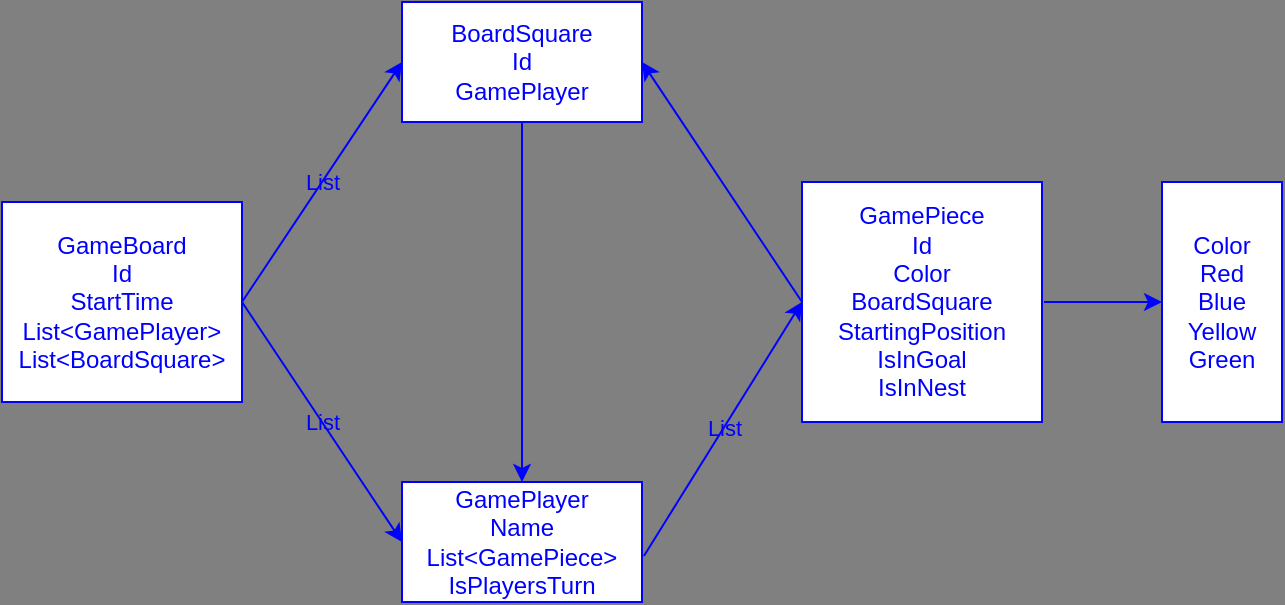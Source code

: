 <mxfile>
    <diagram id="y54yhsxcWG5z91mphgDT" name="Page-1">
        <mxGraphModel dx="1133" dy="800" grid="1" gridSize="10" guides="1" tooltips="1" connect="1" arrows="1" fold="1" page="1" pageScale="1" pageWidth="1169" pageHeight="827" background="#808080" math="0" shadow="0">
            <root>
                <mxCell id="0"/>
                <mxCell id="1" parent="0"/>
                <mxCell id="2" value="GameBoard&lt;br&gt;Id&lt;br&gt;StartTime&lt;br&gt;List&amp;lt;GamePlayer&amp;gt;&lt;br&gt;List&amp;lt;BoardSquare&amp;gt;" style="rounded=0;whiteSpace=wrap;html=1;direction=south;strokeColor=#0000FF;fontColor=#0000FF;labelBackgroundColor=none;fillColor=#FFFFFF;" parent="1" vertex="1">
                    <mxGeometry x="40" y="320" width="120" height="100" as="geometry"/>
                </mxCell>
                <mxCell id="3" value="BoardSquare&lt;br&gt;Id&lt;br&gt;GamePlayer" style="rounded=0;whiteSpace=wrap;html=1;strokeColor=#0000FF;fontColor=#0000FF;labelBackgroundColor=none;fillColor=#FFFFFF;" parent="1" vertex="1">
                    <mxGeometry x="240" y="220" width="120" height="60" as="geometry"/>
                </mxCell>
                <mxCell id="4" value="GamePlayer&lt;br&gt;Name&lt;br&gt;List&amp;lt;GamePiece&amp;gt;&lt;br&gt;IsPlayersTurn" style="rounded=0;whiteSpace=wrap;html=1;strokeColor=#0000FF;fontColor=#0000FF;labelBackgroundColor=none;fillColor=#FFFFFF;" parent="1" vertex="1">
                    <mxGeometry x="240" y="460" width="120" height="60" as="geometry"/>
                </mxCell>
                <mxCell id="5" value="GamePiece&lt;br&gt;Id&lt;br&gt;Color&lt;br&gt;BoardSquare&lt;br&gt;StartingPosition&lt;br&gt;IsInGoal&lt;br&gt;IsInNest" style="rounded=0;whiteSpace=wrap;html=1;strokeColor=#0000FF;fontColor=#0000FF;labelBackgroundColor=none;fillColor=#FFFFFF;" parent="1" vertex="1">
                    <mxGeometry x="440" y="310" width="120" height="120" as="geometry"/>
                </mxCell>
                <mxCell id="6" value="Color&lt;br&gt;Red&lt;br&gt;Blue&lt;br&gt;Yellow&lt;br&gt;Green" style="rounded=0;whiteSpace=wrap;html=1;direction=south;strokeColor=#0000FF;fontColor=#0000FF;labelBackgroundColor=none;fillColor=#FFFFFF;" parent="1" vertex="1">
                    <mxGeometry x="620" y="310" width="60" height="120" as="geometry"/>
                </mxCell>
                <mxCell id="7" value="List" style="endArrow=classic;html=1;entryX=0;entryY=0.5;entryDx=0;entryDy=0;exitX=0.5;exitY=0;exitDx=0;exitDy=0;strokeColor=#0000FF;fontColor=#0000FF;labelBackgroundColor=none;" parent="1" source="2" target="3" edge="1">
                    <mxGeometry width="50" height="50" relative="1" as="geometry">
                        <mxPoint x="200" y="359" as="sourcePoint"/>
                        <mxPoint x="230" y="300" as="targetPoint"/>
                    </mxGeometry>
                </mxCell>
                <mxCell id="8" value="List" style="endArrow=classic;html=1;entryX=0;entryY=0.5;entryDx=0;entryDy=0;exitX=0.5;exitY=0;exitDx=0;exitDy=0;strokeColor=#0000FF;fontColor=#0000FF;labelBackgroundColor=none;" parent="1" source="2" target="4" edge="1">
                    <mxGeometry width="50" height="50" relative="1" as="geometry">
                        <mxPoint x="200" y="378" as="sourcePoint"/>
                        <mxPoint x="250" y="260" as="targetPoint"/>
                    </mxGeometry>
                </mxCell>
                <mxCell id="9" value="List" style="endArrow=classic;html=1;exitX=1.008;exitY=0.617;exitDx=0;exitDy=0;exitPerimeter=0;entryX=0;entryY=0.5;entryDx=0;entryDy=0;strokeColor=#0000FF;fontColor=#0000FF;labelBackgroundColor=none;" parent="1" source="4" target="5" edge="1">
                    <mxGeometry width="50" height="50" relative="1" as="geometry">
                        <mxPoint x="420" y="544.5" as="sourcePoint"/>
                        <mxPoint x="499.04" y="435.5" as="targetPoint"/>
                    </mxGeometry>
                </mxCell>
                <mxCell id="11" value="" style="endArrow=classic;html=1;entryX=1;entryY=0.5;entryDx=0;entryDy=0;strokeColor=#0000FF;exitX=0;exitY=0.5;exitDx=0;exitDy=0;" parent="1" source="5" target="3" edge="1">
                    <mxGeometry width="50" height="50" relative="1" as="geometry">
                        <mxPoint x="530" y="220" as="sourcePoint"/>
                        <mxPoint x="350" y="370" as="targetPoint"/>
                    </mxGeometry>
                </mxCell>
                <mxCell id="12" value="" style="endArrow=classic;html=1;entryX=0.5;entryY=1;entryDx=0;entryDy=0;strokeColor=#0000FF;" parent="1" target="6" edge="1">
                    <mxGeometry width="50" height="50" relative="1" as="geometry">
                        <mxPoint x="561" y="370" as="sourcePoint"/>
                        <mxPoint x="610" y="250" as="targetPoint"/>
                    </mxGeometry>
                </mxCell>
                <mxCell id="13" value="" style="endArrow=classic;html=1;exitX=0.5;exitY=1;exitDx=0;exitDy=0;entryX=0.5;entryY=0;entryDx=0;entryDy=0;strokeColor=#0000FF;" edge="1" parent="1" source="3" target="4">
                    <mxGeometry width="50" height="50" relative="1" as="geometry">
                        <mxPoint x="550" y="430" as="sourcePoint"/>
                        <mxPoint x="600" y="380" as="targetPoint"/>
                    </mxGeometry>
                </mxCell>
            </root>
        </mxGraphModel>
    </diagram>
</mxfile>
